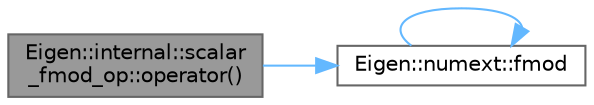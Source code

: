 digraph "Eigen::internal::scalar_fmod_op::operator()"
{
 // LATEX_PDF_SIZE
  bgcolor="transparent";
  edge [fontname=Helvetica,fontsize=10,labelfontname=Helvetica,labelfontsize=10];
  node [fontname=Helvetica,fontsize=10,shape=box,height=0.2,width=0.4];
  rankdir="LR";
  Node1 [id="Node000001",label="Eigen::internal::scalar\l_fmod_op::operator()",height=0.2,width=0.4,color="gray40", fillcolor="grey60", style="filled", fontcolor="black",tooltip=" "];
  Node1 -> Node2 [id="edge1_Node000001_Node000002",color="steelblue1",style="solid",tooltip=" "];
  Node2 [id="Node000002",label="Eigen::numext::fmod",height=0.2,width=0.4,color="grey40", fillcolor="white", style="filled",URL="$namespace_eigen_1_1numext.html#a2c422bfa9948fd999b98528de28abc19",tooltip=" "];
  Node2 -> Node2 [id="edge2_Node000002_Node000002",color="steelblue1",style="solid",tooltip=" "];
}
